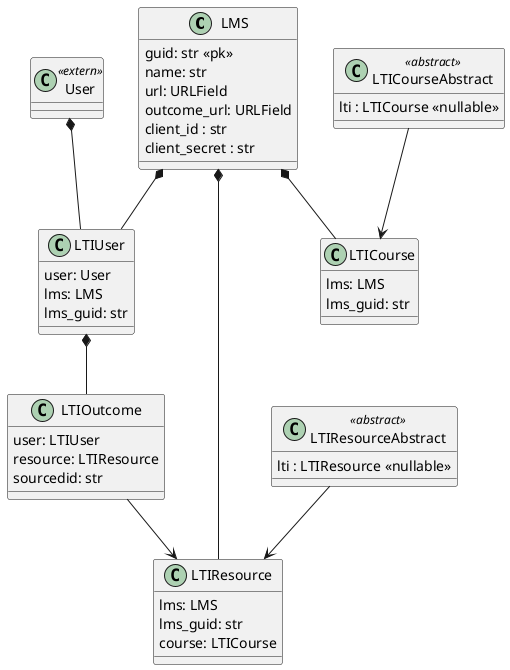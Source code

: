 @startuml

class LMS {
    guid: str <<pk>>
    name: str
    url: URLField
    outcome_url: URLField
    client_id : str
    client_secret : str
}

class LTIUser {
    user: User
    lms: LMS
    lms_guid: str
}

class LTICourse {
    lms: LMS
    lms_guid: str
}

class LTIOutcome {
    user: LTIUser
    resource: LTIResource
    sourcedid: str
}

class LTIResource {
    lms: LMS
    lms_guid: str
    course: LTICourse
}

class LTICourseAbstract<<abstract>> {
    lti : LTICourse <<nullable>>
}

class LTIResourceAbstract<<abstract>> {
    lti : LTIResource <<nullable>>
}

class User<<extern>> {
}

LMS *-- LTIUser
LMS *-- LTICourse
LMS *-- LTIResource
LTIOutcome --> LTIResource
LTIUser *-- LTIOutcome
LTIResourceAbstract --> LTIResource
LTICourseAbstract --> LTICourse
User *-- LTIUser

@enduml
